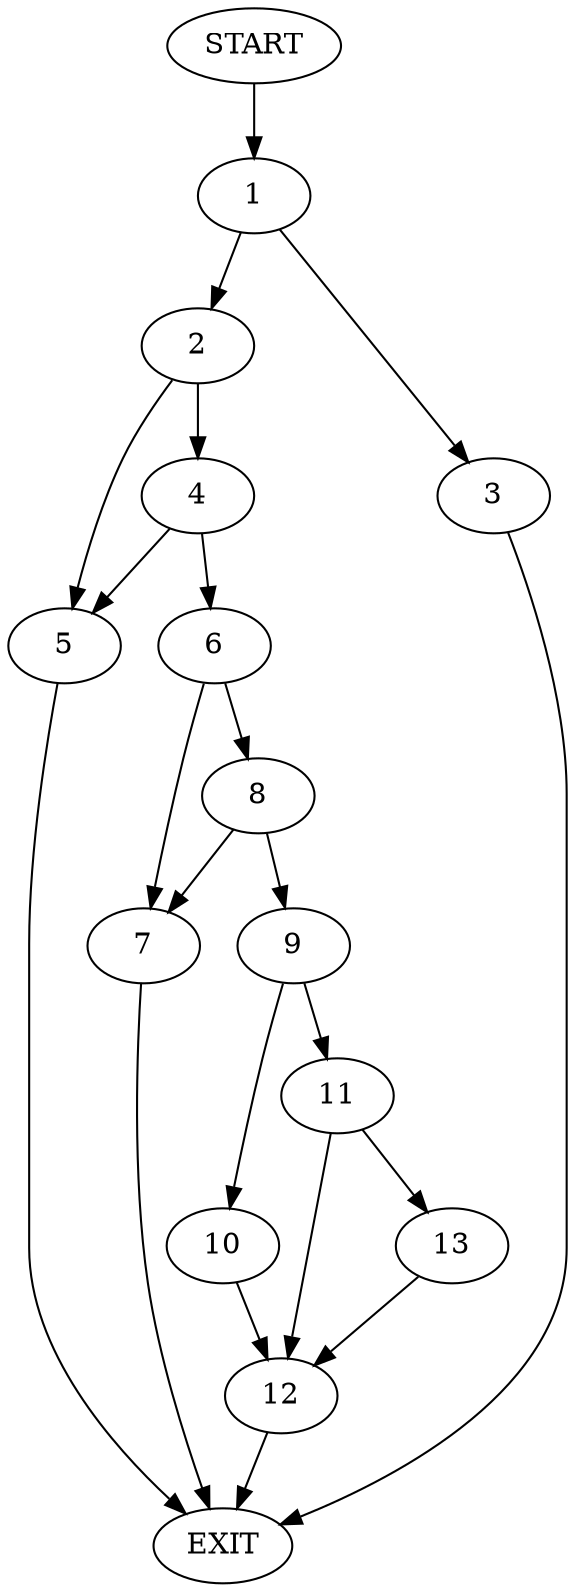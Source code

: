 digraph {
0 [label="START"]
14 [label="EXIT"]
0 -> 1
1 -> 2
1 -> 3
3 -> 14
2 -> 4
2 -> 5
5 -> 14
4 -> 6
4 -> 5
6 -> 7
6 -> 8
8 -> 9
8 -> 7
7 -> 14
9 -> 10
9 -> 11
10 -> 12
11 -> 13
11 -> 12
13 -> 12
12 -> 14
}
